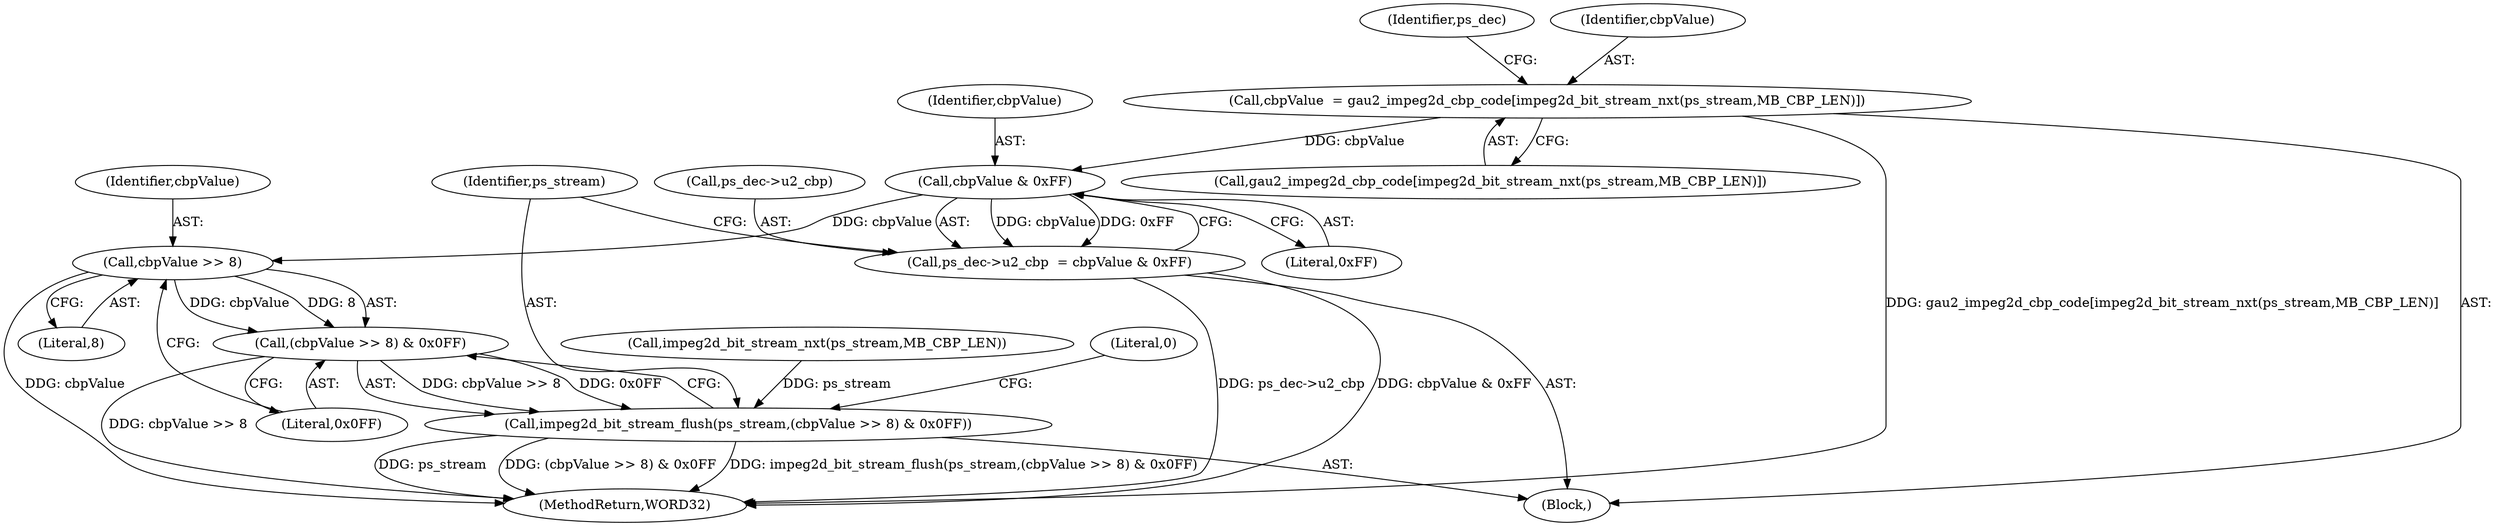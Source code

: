 digraph "0_Android_58a6822d7140137ce957c6d2fc20bae1374186c1_1@array" {
"1000618" [label="(Call,cbpValue  = gau2_impeg2d_cbp_code[impeg2d_bit_stream_nxt(ps_stream,MB_CBP_LEN)])"];
"1000629" [label="(Call,cbpValue & 0xFF)"];
"1000625" [label="(Call,ps_dec->u2_cbp  = cbpValue & 0xFF)"];
"1000635" [label="(Call,cbpValue >> 8)"];
"1000634" [label="(Call,(cbpValue >> 8) & 0x0FF)"];
"1000632" [label="(Call,impeg2d_bit_stream_flush(ps_stream,(cbpValue >> 8) & 0x0FF))"];
"1000637" [label="(Literal,8)"];
"1000618" [label="(Call,cbpValue  = gau2_impeg2d_cbp_code[impeg2d_bit_stream_nxt(ps_stream,MB_CBP_LEN)])"];
"1000633" [label="(Identifier,ps_stream)"];
"1000627" [label="(Identifier,ps_dec)"];
"1000635" [label="(Call,cbpValue >> 8)"];
"1000620" [label="(Call,gau2_impeg2d_cbp_code[impeg2d_bit_stream_nxt(ps_stream,MB_CBP_LEN)])"];
"1000622" [label="(Call,impeg2d_bit_stream_nxt(ps_stream,MB_CBP_LEN))"];
"1000631" [label="(Literal,0xFF)"];
"1000625" [label="(Call,ps_dec->u2_cbp  = cbpValue & 0xFF)"];
"1000648" [label="(MethodReturn,WORD32)"];
"1000634" [label="(Call,(cbpValue >> 8) & 0x0FF)"];
"1000619" [label="(Identifier,cbpValue)"];
"1000630" [label="(Identifier,cbpValue)"];
"1000638" [label="(Literal,0x0FF)"];
"1000632" [label="(Call,impeg2d_bit_stream_flush(ps_stream,(cbpValue >> 8) & 0x0FF))"];
"1000647" [label="(Literal,0)"];
"1000626" [label="(Call,ps_dec->u2_cbp)"];
"1000636" [label="(Identifier,cbpValue)"];
"1000616" [label="(Block,)"];
"1000629" [label="(Call,cbpValue & 0xFF)"];
"1000618" -> "1000616"  [label="AST: "];
"1000618" -> "1000620"  [label="CFG: "];
"1000619" -> "1000618"  [label="AST: "];
"1000620" -> "1000618"  [label="AST: "];
"1000627" -> "1000618"  [label="CFG: "];
"1000618" -> "1000648"  [label="DDG: gau2_impeg2d_cbp_code[impeg2d_bit_stream_nxt(ps_stream,MB_CBP_LEN)]"];
"1000618" -> "1000629"  [label="DDG: cbpValue"];
"1000629" -> "1000625"  [label="AST: "];
"1000629" -> "1000631"  [label="CFG: "];
"1000630" -> "1000629"  [label="AST: "];
"1000631" -> "1000629"  [label="AST: "];
"1000625" -> "1000629"  [label="CFG: "];
"1000629" -> "1000625"  [label="DDG: cbpValue"];
"1000629" -> "1000625"  [label="DDG: 0xFF"];
"1000629" -> "1000635"  [label="DDG: cbpValue"];
"1000625" -> "1000616"  [label="AST: "];
"1000626" -> "1000625"  [label="AST: "];
"1000633" -> "1000625"  [label="CFG: "];
"1000625" -> "1000648"  [label="DDG: cbpValue & 0xFF"];
"1000625" -> "1000648"  [label="DDG: ps_dec->u2_cbp"];
"1000635" -> "1000634"  [label="AST: "];
"1000635" -> "1000637"  [label="CFG: "];
"1000636" -> "1000635"  [label="AST: "];
"1000637" -> "1000635"  [label="AST: "];
"1000638" -> "1000635"  [label="CFG: "];
"1000635" -> "1000648"  [label="DDG: cbpValue"];
"1000635" -> "1000634"  [label="DDG: cbpValue"];
"1000635" -> "1000634"  [label="DDG: 8"];
"1000634" -> "1000632"  [label="AST: "];
"1000634" -> "1000638"  [label="CFG: "];
"1000638" -> "1000634"  [label="AST: "];
"1000632" -> "1000634"  [label="CFG: "];
"1000634" -> "1000648"  [label="DDG: cbpValue >> 8"];
"1000634" -> "1000632"  [label="DDG: cbpValue >> 8"];
"1000634" -> "1000632"  [label="DDG: 0x0FF"];
"1000632" -> "1000616"  [label="AST: "];
"1000633" -> "1000632"  [label="AST: "];
"1000647" -> "1000632"  [label="CFG: "];
"1000632" -> "1000648"  [label="DDG: impeg2d_bit_stream_flush(ps_stream,(cbpValue >> 8) & 0x0FF)"];
"1000632" -> "1000648"  [label="DDG: ps_stream"];
"1000632" -> "1000648"  [label="DDG: (cbpValue >> 8) & 0x0FF"];
"1000622" -> "1000632"  [label="DDG: ps_stream"];
}

